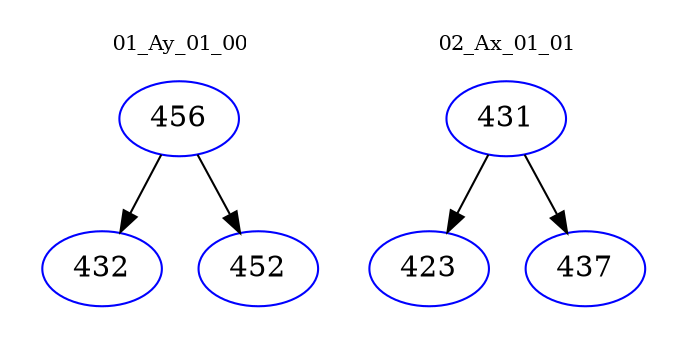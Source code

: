 digraph{
subgraph cluster_0 {
color = white
label = "01_Ay_01_00";
fontsize=10;
T0_456 [label="456", color="blue"]
T0_456 -> T0_432 [color="black"]
T0_432 [label="432", color="blue"]
T0_456 -> T0_452 [color="black"]
T0_452 [label="452", color="blue"]
}
subgraph cluster_1 {
color = white
label = "02_Ax_01_01";
fontsize=10;
T1_431 [label="431", color="blue"]
T1_431 -> T1_423 [color="black"]
T1_423 [label="423", color="blue"]
T1_431 -> T1_437 [color="black"]
T1_437 [label="437", color="blue"]
}
}
